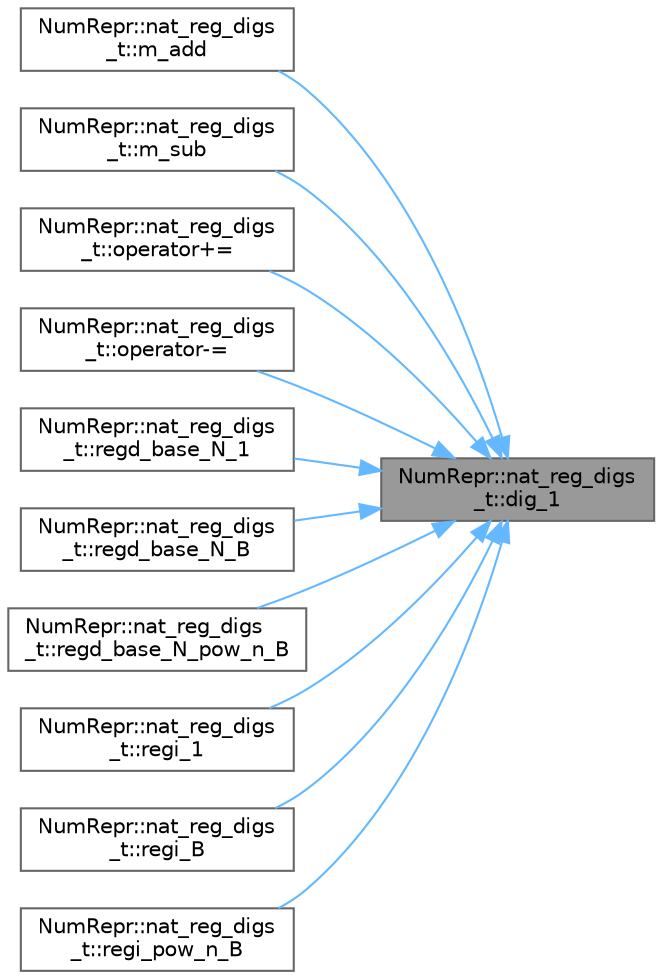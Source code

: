 digraph "NumRepr::nat_reg_digs_t::dig_1"
{
 // INTERACTIVE_SVG=YES
 // LATEX_PDF_SIZE
  bgcolor="transparent";
  edge [fontname=Helvetica,fontsize=10,labelfontname=Helvetica,labelfontsize=10];
  node [fontname=Helvetica,fontsize=10,shape=box,height=0.2,width=0.4];
  rankdir="RL";
  Node1 [label="NumRepr::nat_reg_digs\l_t::dig_1",height=0.2,width=0.4,color="gray40", fillcolor="grey60", style="filled", fontcolor="black",tooltip=" "];
  Node1 -> Node2 [dir="back",color="steelblue1",style="solid"];
  Node2 [label="NumRepr::nat_reg_digs\l_t::m_add",height=0.2,width=0.4,color="grey40", fillcolor="white", style="filled",URL="$struct_num_repr_1_1nat__reg__digs__t.html#af990d1acc2982f27df4ce9d72c3f327d",tooltip="END : OPERATORS | & |= &=."];
  Node1 -> Node3 [dir="back",color="steelblue1",style="solid"];
  Node3 [label="NumRepr::nat_reg_digs\l_t::m_sub",height=0.2,width=0.4,color="grey40", fillcolor="white", style="filled",URL="$struct_num_repr_1_1nat__reg__digs__t.html#a65523219739c53202de6718061c2867d",tooltip="OPERATOR BASE_T -= DIG_T CON NOMBRE M_SUB."];
  Node1 -> Node4 [dir="back",color="steelblue1",style="solid"];
  Node4 [label="NumRepr::nat_reg_digs\l_t::operator+=",height=0.2,width=0.4,color="grey40", fillcolor="white", style="filled",URL="$struct_num_repr_1_1nat__reg__digs__t.html#a4f4dcebb7aaf1dacde690b6b847e66d4",tooltip=" "];
  Node1 -> Node5 [dir="back",color="steelblue1",style="solid"];
  Node5 [label="NumRepr::nat_reg_digs\l_t::operator-=",height=0.2,width=0.4,color="grey40", fillcolor="white", style="filled",URL="$struct_num_repr_1_1nat__reg__digs__t.html#ae1fb554a49a057b8e372a7c3b661559b",tooltip=" "];
  Node1 -> Node6 [dir="back",color="steelblue1",style="solid"];
  Node6 [label="NumRepr::nat_reg_digs\l_t::regd_base_N_1",height=0.2,width=0.4,color="grey40", fillcolor="white", style="filled",URL="$struct_num_repr_1_1nat__reg__digs__t.html#a4348d3c7e66b4316c9336de940900b4f",tooltip=" "];
  Node1 -> Node7 [dir="back",color="steelblue1",style="solid"];
  Node7 [label="NumRepr::nat_reg_digs\l_t::regd_base_N_B",height=0.2,width=0.4,color="grey40", fillcolor="white", style="filled",URL="$struct_num_repr_1_1nat__reg__digs__t.html#ac1b7ea3317908fc13e2372226218f30c",tooltip=" "];
  Node1 -> Node8 [dir="back",color="steelblue1",style="solid"];
  Node8 [label="NumRepr::nat_reg_digs\l_t::regd_base_N_pow_n_B",height=0.2,width=0.4,color="grey40", fillcolor="white", style="filled",URL="$struct_num_repr_1_1nat__reg__digs__t.html#afa3463868582493cbae113570c005ff5",tooltip=" "];
  Node1 -> Node9 [dir="back",color="steelblue1",style="solid"];
  Node9 [label="NumRepr::nat_reg_digs\l_t::regi_1",height=0.2,width=0.4,color="grey40", fillcolor="white", style="filled",URL="$struct_num_repr_1_1nat__reg__digs__t.html#a11a8669870d26e8e0e4d0d2af3c814d8",tooltip=" "];
  Node1 -> Node10 [dir="back",color="steelblue1",style="solid"];
  Node10 [label="NumRepr::nat_reg_digs\l_t::regi_B",height=0.2,width=0.4,color="grey40", fillcolor="white", style="filled",URL="$struct_num_repr_1_1nat__reg__digs__t.html#a197912d151a7d43a251ec8c019701678",tooltip=" "];
  Node1 -> Node11 [dir="back",color="steelblue1",style="solid"];
  Node11 [label="NumRepr::nat_reg_digs\l_t::regi_pow_n_B",height=0.2,width=0.4,color="grey40", fillcolor="white", style="filled",URL="$struct_num_repr_1_1nat__reg__digs__t.html#a72cde29ddb63c9bc1d77bd7ba9954e78",tooltip=" "];
}
